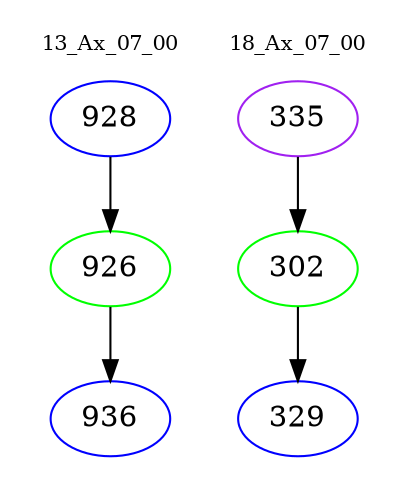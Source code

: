 digraph{
subgraph cluster_0 {
color = white
label = "13_Ax_07_00";
fontsize=10;
T0_928 [label="928", color="blue"]
T0_928 -> T0_926 [color="black"]
T0_926 [label="926", color="green"]
T0_926 -> T0_936 [color="black"]
T0_936 [label="936", color="blue"]
}
subgraph cluster_1 {
color = white
label = "18_Ax_07_00";
fontsize=10;
T1_335 [label="335", color="purple"]
T1_335 -> T1_302 [color="black"]
T1_302 [label="302", color="green"]
T1_302 -> T1_329 [color="black"]
T1_329 [label="329", color="blue"]
}
}
